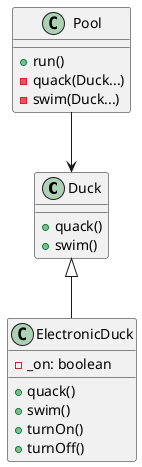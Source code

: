 @startuml

class Duck {
    +quack()
    +swim()
}

class ElectronicDuck {
    -_on: boolean
    +quack()
    +swim()
    +turnOn()
    +turnOff()
}

class Pool {
    +run()
    -quack(Duck...)
    -swim(Duck...)
}

Duck <|-- ElectronicDuck

Pool --> Duck

@enduml
